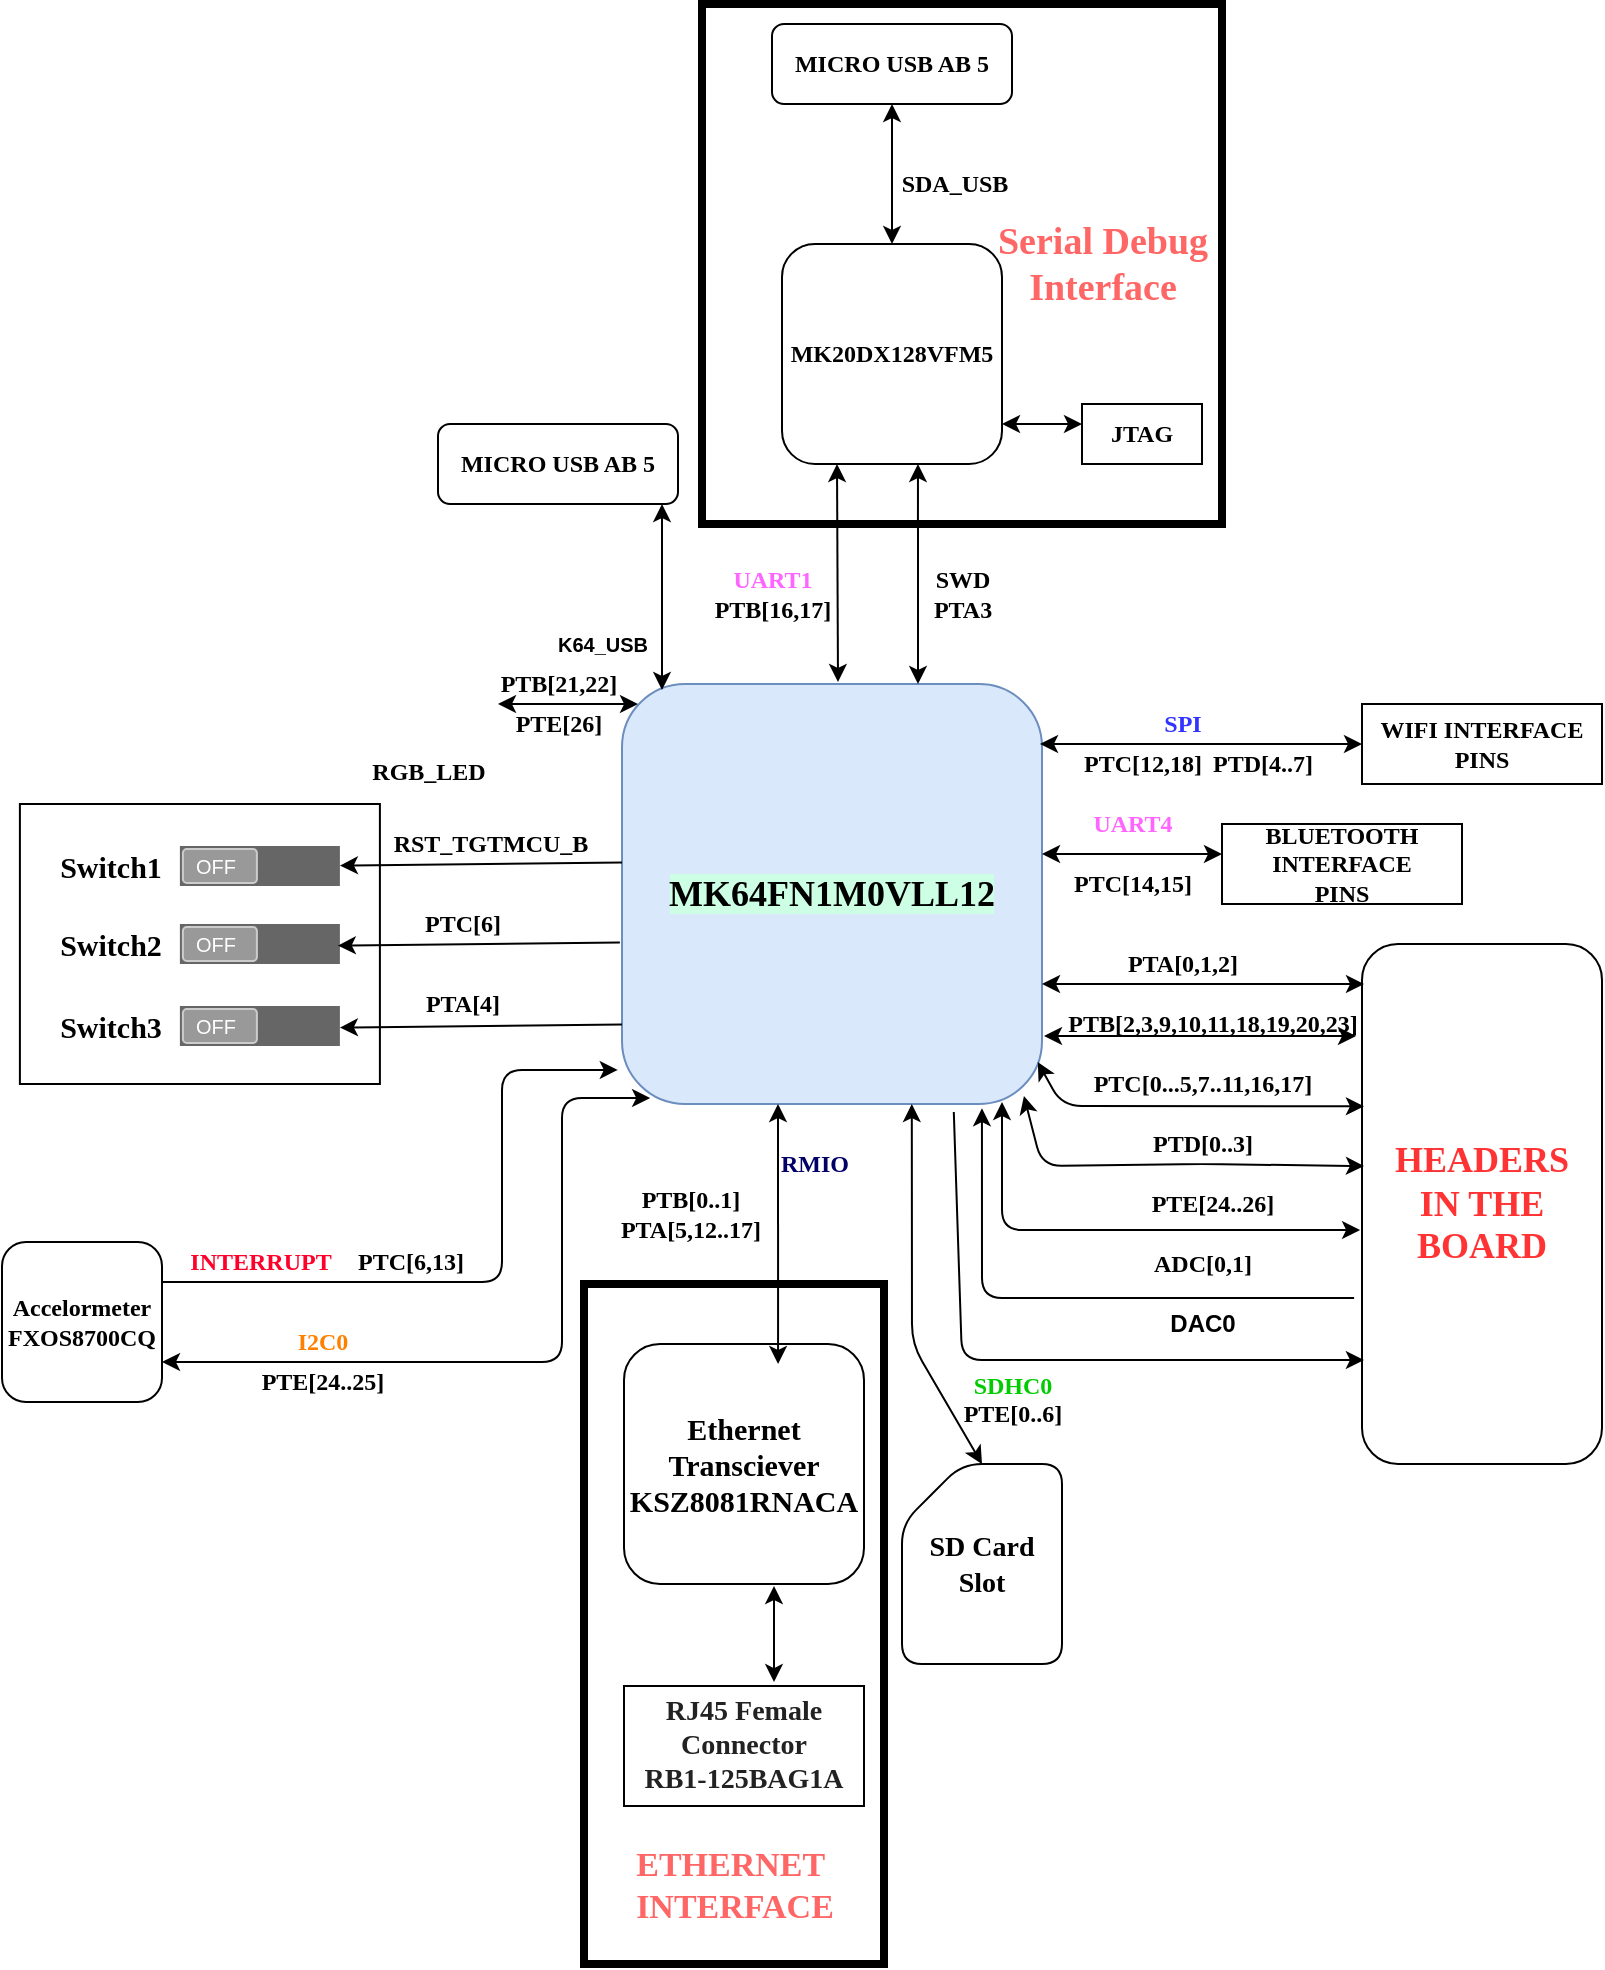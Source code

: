 <mxfile version="13.8.8" type="github">
  <diagram id="PJ2_TADi5Pd9X5yYLF05" name="Page-1">
    <mxGraphModel dx="1422" dy="1975" grid="1" gridSize="10" guides="1" tooltips="1" connect="1" arrows="1" fold="1" page="1" pageScale="1" pageWidth="827" pageHeight="1169" math="0" shadow="0">
      <root>
        <mxCell id="0" />
        <mxCell id="1" parent="0" />
        <mxCell id="9uY0sfu1-B1SOh4RdpcF-74" value="" style="rounded=0;whiteSpace=wrap;html=1;strokeWidth=1;" vertex="1" parent="1">
          <mxGeometry x="8.95" y="370" width="180" height="140" as="geometry" />
        </mxCell>
        <mxCell id="9uY0sfu1-B1SOh4RdpcF-42" value="" style="rounded=0;whiteSpace=wrap;html=1;strokeWidth=4;" vertex="1" parent="1">
          <mxGeometry x="350" y="-30" width="260" height="260" as="geometry" />
        </mxCell>
        <mxCell id="9uY0sfu1-B1SOh4RdpcF-40" value="" style="rounded=0;whiteSpace=wrap;html=1;strokeWidth=4;" vertex="1" parent="1">
          <mxGeometry x="291" y="610" width="150" height="340" as="geometry" />
        </mxCell>
        <mxCell id="9uY0sfu1-B1SOh4RdpcF-2" value="&lt;font face=&quot;Times New Roman&quot; size=&quot;1&quot;&gt;&lt;b style=&quot;font-size: 18px ; background-color: rgb(204 , 255 , 228)&quot;&gt;MK64FN1M0VLL12&lt;/b&gt;&lt;/font&gt;" style="whiteSpace=wrap;html=1;aspect=fixed;align=center;rounded=1;fillColor=#dae8fc;strokeColor=#6c8ebf;" vertex="1" parent="1">
          <mxGeometry x="310" y="310" width="210" height="210" as="geometry" />
        </mxCell>
        <mxCell id="9uY0sfu1-B1SOh4RdpcF-3" value="&lt;font face=&quot;Times New Roman&quot;&gt;&lt;b&gt;MK20DX128VFM5&lt;/b&gt;&lt;/font&gt;" style="whiteSpace=wrap;html=1;aspect=fixed;rounded=1;" vertex="1" parent="1">
          <mxGeometry x="390" y="90" width="110" height="110" as="geometry" />
        </mxCell>
        <mxCell id="9uY0sfu1-B1SOh4RdpcF-4" value="" style="endArrow=classic;startArrow=classic;html=1;entryX=0.25;entryY=1;entryDx=0;entryDy=0;" edge="1" parent="1" target="9uY0sfu1-B1SOh4RdpcF-3">
          <mxGeometry width="50" height="50" relative="1" as="geometry">
            <mxPoint x="418" y="309" as="sourcePoint" />
            <mxPoint x="440" y="280" as="targetPoint" />
          </mxGeometry>
        </mxCell>
        <mxCell id="9uY0sfu1-B1SOh4RdpcF-5" value="" style="endArrow=classic;startArrow=classic;html=1;entryX=0.618;entryY=1;entryDx=0;entryDy=0;entryPerimeter=0;" edge="1" parent="1" target="9uY0sfu1-B1SOh4RdpcF-3">
          <mxGeometry width="50" height="50" relative="1" as="geometry">
            <mxPoint x="458" y="310" as="sourcePoint" />
            <mxPoint x="460.0" y="250" as="targetPoint" />
          </mxGeometry>
        </mxCell>
        <mxCell id="9uY0sfu1-B1SOh4RdpcF-7" value="&lt;font face=&quot;Times New Roman&quot;&gt;&lt;b&gt;MICRO USB AB 5&lt;/b&gt;&lt;/font&gt;" style="rounded=1;whiteSpace=wrap;html=1;" vertex="1" parent="1">
          <mxGeometry x="385" y="-20" width="120" height="40" as="geometry" />
        </mxCell>
        <mxCell id="9uY0sfu1-B1SOh4RdpcF-8" value="" style="endArrow=classic;startArrow=classic;html=1;entryX=0.5;entryY=1;entryDx=0;entryDy=0;exitX=0.5;exitY=0;exitDx=0;exitDy=0;" edge="1" parent="1" source="9uY0sfu1-B1SOh4RdpcF-3" target="9uY0sfu1-B1SOh4RdpcF-7">
          <mxGeometry width="50" height="50" relative="1" as="geometry">
            <mxPoint x="440" y="40" as="sourcePoint" />
            <mxPoint x="439.58" y="-20" as="targetPoint" />
          </mxGeometry>
        </mxCell>
        <mxCell id="9uY0sfu1-B1SOh4RdpcF-9" value="&lt;b&gt;&lt;font face=&quot;Times New Roman&quot;&gt;Accelormeter&lt;br&gt;FXOS8700CQ&lt;/font&gt;&lt;/b&gt;" style="whiteSpace=wrap;html=1;aspect=fixed;rounded=1;" vertex="1" parent="1">
          <mxGeometry y="589" width="80" height="80" as="geometry" />
        </mxCell>
        <mxCell id="9uY0sfu1-B1SOh4RdpcF-22" value="" style="endArrow=classic;startArrow=classic;html=1;exitX=1;exitY=0.75;exitDx=0;exitDy=0;entryX=0.067;entryY=0.986;entryDx=0;entryDy=0;entryPerimeter=0;" edge="1" parent="1" source="9uY0sfu1-B1SOh4RdpcF-9" target="9uY0sfu1-B1SOh4RdpcF-2">
          <mxGeometry width="50" height="50" relative="1" as="geometry">
            <mxPoint x="230" y="699" as="sourcePoint" />
            <mxPoint x="280" y="649" as="targetPoint" />
            <Array as="points">
              <mxPoint x="280" y="649" />
              <mxPoint x="280" y="517" />
            </Array>
          </mxGeometry>
        </mxCell>
        <mxCell id="9uY0sfu1-B1SOh4RdpcF-24" value="&lt;b style=&quot;font-size: 14px&quot;&gt;&lt;font face=&quot;Times New Roman&quot; style=&quot;font-size: 14px&quot;&gt;SD Card&lt;br&gt;Slot&lt;/font&gt;&lt;/b&gt;" style="shape=card;whiteSpace=wrap;html=1;rounded=1;" vertex="1" parent="1">
          <mxGeometry x="450" y="700" width="80" height="100" as="geometry" />
        </mxCell>
        <mxCell id="9uY0sfu1-B1SOh4RdpcF-25" value="" style="endArrow=classic;startArrow=classic;html=1;exitX=0.5;exitY=0;exitDx=0;exitDy=0;exitPerimeter=0;entryX=0.69;entryY=1;entryDx=0;entryDy=0;entryPerimeter=0;" edge="1" parent="1" source="9uY0sfu1-B1SOh4RdpcF-24" target="9uY0sfu1-B1SOh4RdpcF-2">
          <mxGeometry width="50" height="50" relative="1" as="geometry">
            <mxPoint x="442" y="570" as="sourcePoint" />
            <mxPoint x="498" y="520" as="targetPoint" />
            <Array as="points">
              <mxPoint x="455" y="640" />
            </Array>
          </mxGeometry>
        </mxCell>
        <mxCell id="9uY0sfu1-B1SOh4RdpcF-26" value="&lt;b style=&quot;font-size: 15px&quot;&gt;&lt;font face=&quot;Times New Roman&quot; style=&quot;font-size: 15px&quot;&gt;Ethernet&lt;br&gt;Transciever&lt;br&gt;KSZ8081RNACA&lt;/font&gt;&lt;/b&gt;" style="whiteSpace=wrap;html=1;aspect=fixed;rounded=1;" vertex="1" parent="1">
          <mxGeometry x="311" y="640" width="120" height="120" as="geometry" />
        </mxCell>
        <mxCell id="9uY0sfu1-B1SOh4RdpcF-27" value="" style="endArrow=classic;startArrow=classic;html=1;exitX=0.642;exitY=0.083;exitDx=0;exitDy=0;exitPerimeter=0;" edge="1" parent="1" source="9uY0sfu1-B1SOh4RdpcF-26">
          <mxGeometry width="50" height="50" relative="1" as="geometry">
            <mxPoint x="388" y="569" as="sourcePoint" />
            <mxPoint x="388" y="520" as="targetPoint" />
          </mxGeometry>
        </mxCell>
        <mxCell id="9uY0sfu1-B1SOh4RdpcF-28" value="&lt;span style=&quot;color: rgb(34 , 34 , 34) ; font-weight: 700 ; text-align: left ; background-color: rgb(255 , 255 , 255)&quot;&gt;&lt;font style=&quot;font-size: 14px&quot; face=&quot;Times New Roman&quot;&gt;RJ45 Female Connector&lt;br&gt;RB1-125BAG1A&lt;/font&gt;&lt;/span&gt;" style="rounded=0;whiteSpace=wrap;html=1;" vertex="1" parent="1">
          <mxGeometry x="311" y="811" width="120" height="60" as="geometry" />
        </mxCell>
        <mxCell id="9uY0sfu1-B1SOh4RdpcF-29" value="" style="endArrow=classic;startArrow=classic;html=1;exitX=0.625;exitY=-0.033;exitDx=0;exitDy=0;exitPerimeter=0;" edge="1" parent="1" source="9uY0sfu1-B1SOh4RdpcF-28">
          <mxGeometry width="50" height="50" relative="1" as="geometry">
            <mxPoint x="381" y="809" as="sourcePoint" />
            <mxPoint x="386" y="761" as="targetPoint" />
          </mxGeometry>
        </mxCell>
        <mxCell id="9uY0sfu1-B1SOh4RdpcF-30" value="&lt;font face=&quot;Times New Roman&quot;&gt;&lt;b&gt;MICRO USB AB 5&lt;/b&gt;&lt;/font&gt;" style="rounded=1;whiteSpace=wrap;html=1;" vertex="1" parent="1">
          <mxGeometry x="218" y="180" width="120" height="40" as="geometry" />
        </mxCell>
        <mxCell id="9uY0sfu1-B1SOh4RdpcF-33" value="&lt;b&gt;&lt;font style=&quot;font-size: 10px&quot;&gt;K64_USB&lt;/font&gt;&lt;/b&gt;" style="text;html=1;align=center;verticalAlign=middle;resizable=0;points=[];autosize=1;" vertex="1" parent="1">
          <mxGeometry x="270" y="280" width="60" height="20" as="geometry" />
        </mxCell>
        <mxCell id="9uY0sfu1-B1SOh4RdpcF-34" value="&lt;b style=&quot;font-family: &amp;#34;times new roman&amp;#34;&quot;&gt;&lt;font color=&quot;#00cc00&quot;&gt;SDHC0&lt;/font&gt;&lt;/b&gt;&lt;font face=&quot;Times New Roman&quot;&gt;&lt;b&gt;&lt;br&gt;PTE[0..6]&lt;br&gt;&lt;br&gt;&lt;/b&gt;&lt;/font&gt;" style="text;html=1;align=center;verticalAlign=middle;resizable=0;points=[];autosize=1;" vertex="1" parent="1">
          <mxGeometry x="475" y="650" width="60" height="50" as="geometry" />
        </mxCell>
        <mxCell id="9uY0sfu1-B1SOh4RdpcF-36" value="&lt;b&gt;&lt;font face=&quot;Times New Roman&quot;&gt;JTAG&lt;/font&gt;&lt;/b&gt;" style="rounded=0;whiteSpace=wrap;html=1;" vertex="1" parent="1">
          <mxGeometry x="540" y="170" width="60" height="30" as="geometry" />
        </mxCell>
        <mxCell id="9uY0sfu1-B1SOh4RdpcF-37" value="" style="endArrow=classic;startArrow=classic;html=1;" edge="1" parent="1">
          <mxGeometry width="50" height="50" relative="1" as="geometry">
            <mxPoint x="500" y="180" as="sourcePoint" />
            <mxPoint x="540" y="180" as="targetPoint" />
          </mxGeometry>
        </mxCell>
        <mxCell id="9uY0sfu1-B1SOh4RdpcF-38" value="&lt;b&gt;&lt;font face=&quot;Times New Roman&quot;&gt;SDA_USB&lt;/font&gt;&lt;/b&gt;" style="text;html=1;align=center;verticalAlign=middle;resizable=0;points=[];autosize=1;" vertex="1" parent="1">
          <mxGeometry x="441" y="50" width="70" height="20" as="geometry" />
        </mxCell>
        <mxCell id="9uY0sfu1-B1SOh4RdpcF-39" value="&lt;font face=&quot;Times New Roman&quot;&gt;&lt;b&gt;PTB[0..1]&lt;br&gt;PTA[5,12..17]&lt;/b&gt;&lt;/font&gt;" style="text;html=1;align=center;verticalAlign=middle;resizable=0;points=[];autosize=1;" vertex="1" parent="1">
          <mxGeometry x="298.95" y="560" width="90" height="30" as="geometry" />
        </mxCell>
        <mxCell id="9uY0sfu1-B1SOh4RdpcF-41" value="&lt;b style=&quot;font-size: 17px&quot;&gt;&lt;font face=&quot;Times New Roman&quot; style=&quot;font-size: 17px&quot; color=&quot;#ff6666&quot;&gt;ETHERNET&amp;nbsp;&lt;br&gt;INTERFACE&lt;/font&gt;&lt;/b&gt;" style="text;html=1;align=center;verticalAlign=middle;resizable=0;points=[];autosize=1;" vertex="1" parent="1">
          <mxGeometry x="311" y="891" width="110" height="40" as="geometry" />
        </mxCell>
        <mxCell id="9uY0sfu1-B1SOh4RdpcF-43" value="&lt;b style=&quot;font-size: 19px&quot;&gt;&lt;font face=&quot;Times New Roman&quot; style=&quot;font-size: 19px&quot; color=&quot;#ff6666&quot;&gt;Serial Debug&lt;br&gt;Interface&lt;/font&gt;&lt;/b&gt;" style="text;html=1;align=center;verticalAlign=middle;resizable=0;points=[];autosize=1;" vertex="1" parent="1">
          <mxGeometry x="490" y="80" width="120" height="40" as="geometry" />
        </mxCell>
        <mxCell id="9uY0sfu1-B1SOh4RdpcF-45" value="&lt;b&gt;&lt;font face=&quot;Times New Roman&quot;&gt;PTE[24..25]&lt;/font&gt;&lt;/b&gt;" style="text;html=1;align=center;verticalAlign=middle;resizable=0;points=[];autosize=1;" vertex="1" parent="1">
          <mxGeometry x="120" y="649" width="80" height="20" as="geometry" />
        </mxCell>
        <mxCell id="9uY0sfu1-B1SOh4RdpcF-48" value="&lt;b&gt;&lt;font face=&quot;Times New Roman&quot; color=&quot;#ff8000&quot;&gt;I2C0&lt;/font&gt;&lt;/b&gt;" style="text;html=1;align=center;verticalAlign=middle;resizable=0;points=[];autosize=1;" vertex="1" parent="1">
          <mxGeometry x="140" y="629" width="40" height="20" as="geometry" />
        </mxCell>
        <mxCell id="9uY0sfu1-B1SOh4RdpcF-49" value="&lt;b&gt;&lt;font face=&quot;Times New Roman&quot;&gt;&lt;font color=&quot;#ff66ff&quot;&gt;UART1&lt;/font&gt;&lt;br&gt;PTB[16,17]&lt;/font&gt;&lt;/b&gt;" style="text;html=1;align=center;verticalAlign=middle;resizable=0;points=[];autosize=1;" vertex="1" parent="1">
          <mxGeometry x="350" y="250" width="70" height="30" as="geometry" />
        </mxCell>
        <mxCell id="9uY0sfu1-B1SOh4RdpcF-51" value="&lt;b&gt;&lt;font face=&quot;Times New Roman&quot;&gt;SWD&lt;br&gt;PTA3&lt;/font&gt;&lt;/b&gt;" style="text;html=1;align=center;verticalAlign=middle;resizable=0;points=[];autosize=1;" vertex="1" parent="1">
          <mxGeometry x="460" y="250" width="40" height="30" as="geometry" />
        </mxCell>
        <mxCell id="9uY0sfu1-B1SOh4RdpcF-52" value="&lt;font face=&quot;Times New Roman&quot;&gt;&lt;b&gt;RGB_LED&lt;/b&gt;&lt;/font&gt;" style="shape=image;html=1;verticalAlign=top;verticalLabelPosition=bottom;labelBackgroundColor=#ffffff;imageAspect=0;aspect=fixed;image=https://cdn2.iconfinder.com/data/icons/electronic-13/480/6-electronic-led-icon-2-128.png;rounded=1;strokeWidth=4;" vertex="1" parent="1">
          <mxGeometry x="188" y="290" width="50" height="50" as="geometry" />
        </mxCell>
        <mxCell id="9uY0sfu1-B1SOh4RdpcF-54" value="" style="endArrow=classic;startArrow=classic;html=1;entryX=0;entryY=0.286;entryDx=0;entryDy=0;entryPerimeter=0;" edge="1" parent="1">
          <mxGeometry width="50" height="50" relative="1" as="geometry">
            <mxPoint x="248" y="320" as="sourcePoint" />
            <mxPoint x="318" y="320.06" as="targetPoint" />
          </mxGeometry>
        </mxCell>
        <mxCell id="9uY0sfu1-B1SOh4RdpcF-57" value="&lt;font face=&quot;Times New Roman&quot;&gt;&lt;b&gt;PTB[21,22]&lt;/b&gt;&lt;/font&gt;" style="text;html=1;align=center;verticalAlign=middle;resizable=0;points=[];autosize=1;" vertex="1" parent="1">
          <mxGeometry x="243" y="300" width="70" height="20" as="geometry" />
        </mxCell>
        <mxCell id="9uY0sfu1-B1SOh4RdpcF-58" value="&lt;b&gt;&lt;font face=&quot;Times New Roman&quot;&gt;PTE[26]&lt;/font&gt;&lt;/b&gt;" style="text;html=1;align=center;verticalAlign=middle;resizable=0;points=[];autosize=1;" vertex="1" parent="1">
          <mxGeometry x="248" y="320" width="60" height="20" as="geometry" />
        </mxCell>
        <mxCell id="9uY0sfu1-B1SOh4RdpcF-59" value="&lt;font face=&quot;Times New Roman&quot;&gt;&lt;b&gt;WIFI INTERFACE&lt;br&gt;PINS&lt;/b&gt;&lt;/font&gt;" style="rounded=0;whiteSpace=wrap;html=1;strokeWidth=1;" vertex="1" parent="1">
          <mxGeometry x="680" y="320" width="120" height="40" as="geometry" />
        </mxCell>
        <mxCell id="9uY0sfu1-B1SOh4RdpcF-60" value="" style="endArrow=classic;startArrow=classic;html=1;entryX=0;entryY=0.5;entryDx=0;entryDy=0;" edge="1" parent="1" target="9uY0sfu1-B1SOh4RdpcF-59">
          <mxGeometry width="50" height="50" relative="1" as="geometry">
            <mxPoint x="519" y="340" as="sourcePoint" />
            <mxPoint x="610" y="335" as="targetPoint" />
          </mxGeometry>
        </mxCell>
        <mxCell id="9uY0sfu1-B1SOh4RdpcF-61" value="&lt;b&gt;&lt;font face=&quot;Times New Roman&quot;&gt;PTD[4..7]&lt;/font&gt;&lt;/b&gt;" style="text;html=1;align=center;verticalAlign=middle;resizable=0;points=[];autosize=1;" vertex="1" parent="1">
          <mxGeometry x="595" y="340" width="70" height="20" as="geometry" />
        </mxCell>
        <mxCell id="9uY0sfu1-B1SOh4RdpcF-62" value="&lt;b&gt;&lt;font face=&quot;Times New Roman&quot;&gt;PTC[12,18]&lt;/font&gt;&lt;/b&gt;" style="text;html=1;align=center;verticalAlign=middle;resizable=0;points=[];autosize=1;" vertex="1" parent="1">
          <mxGeometry x="535" y="340" width="70" height="20" as="geometry" />
        </mxCell>
        <mxCell id="9uY0sfu1-B1SOh4RdpcF-63" value="&lt;font face=&quot;Times New Roman&quot;&gt;&lt;b&gt;BLUETOOTH INTERFACE&lt;br&gt;PINS&lt;/b&gt;&lt;/font&gt;" style="rounded=0;whiteSpace=wrap;html=1;strokeWidth=1;" vertex="1" parent="1">
          <mxGeometry x="610" y="380" width="120" height="40" as="geometry" />
        </mxCell>
        <mxCell id="9uY0sfu1-B1SOh4RdpcF-64" value="" style="endArrow=classic;startArrow=classic;html=1;exitX=1;exitY=0.119;exitDx=0;exitDy=0;exitPerimeter=0;" edge="1" parent="1">
          <mxGeometry width="50" height="50" relative="1" as="geometry">
            <mxPoint x="520" y="394.99" as="sourcePoint" />
            <mxPoint x="610" y="395" as="targetPoint" />
          </mxGeometry>
        </mxCell>
        <mxCell id="9uY0sfu1-B1SOh4RdpcF-65" value="&lt;b&gt;&lt;font face=&quot;Times New Roman&quot; color=&quot;#ff66ff&quot;&gt;UART4&lt;/font&gt;&lt;/b&gt;" style="text;html=1;align=center;verticalAlign=middle;resizable=0;points=[];autosize=1;" vertex="1" parent="1">
          <mxGeometry x="535" y="370" width="60" height="20" as="geometry" />
        </mxCell>
        <mxCell id="9uY0sfu1-B1SOh4RdpcF-66" value="&lt;b&gt;&lt;font face=&quot;Times New Roman&quot;&gt;PTC[14,15]&lt;/font&gt;&lt;/b&gt;" style="text;html=1;align=center;verticalAlign=middle;resizable=0;points=[];autosize=1;" vertex="1" parent="1">
          <mxGeometry x="530" y="400" width="70" height="20" as="geometry" />
        </mxCell>
        <mxCell id="9uY0sfu1-B1SOh4RdpcF-67" value="&lt;b&gt;&lt;font face=&quot;Times New Roman&quot; color=&quot;#3333ff&quot;&gt;SPI&lt;/font&gt;&lt;/b&gt;" style="text;html=1;align=center;verticalAlign=middle;resizable=0;points=[];autosize=1;" vertex="1" parent="1">
          <mxGeometry x="575" y="320" width="30" height="20" as="geometry" />
        </mxCell>
        <mxCell id="9uY0sfu1-B1SOh4RdpcF-69" value="&lt;font face=&quot;Times New Roman&quot; style=&quot;font-size: 18px&quot; color=&quot;#ff3333&quot;&gt;&lt;b&gt;HEADERS&lt;br&gt;IN THE&lt;br&gt;BOARD&lt;/b&gt;&lt;/font&gt;" style="rounded=1;whiteSpace=wrap;html=1;strokeWidth=1;" vertex="1" parent="1">
          <mxGeometry x="680" y="440" width="120" height="260" as="geometry" />
        </mxCell>
        <mxCell id="9uY0sfu1-B1SOh4RdpcF-71" value="" style="endArrow=classic;startArrow=classic;html=1;" edge="1" parent="1" source="9uY0sfu1-B1SOh4RdpcF-2">
          <mxGeometry width="50" height="50" relative="1" as="geometry">
            <mxPoint x="530" y="490" as="sourcePoint" />
            <mxPoint x="681" y="460" as="targetPoint" />
            <Array as="points">
              <mxPoint x="520" y="460" />
            </Array>
          </mxGeometry>
        </mxCell>
        <mxCell id="9uY0sfu1-B1SOh4RdpcF-73" value="&lt;b&gt;&lt;font face=&quot;Times New Roman&quot;&gt;PTA[0,1,2]&lt;/font&gt;&lt;/b&gt;" style="text;html=1;align=center;verticalAlign=middle;resizable=0;points=[];autosize=1;" vertex="1" parent="1">
          <mxGeometry x="555" y="440" width="70" height="20" as="geometry" />
        </mxCell>
        <mxCell id="9uY0sfu1-B1SOh4RdpcF-77" value="" style="verticalLabelPosition=bottom;verticalAlign=top;html=1;shadow=0;dashed=0;strokeWidth=1;shape=mxgraph.android.switch_off;fillColor=#666666;rounded=1;" vertex="1" parent="1">
          <mxGeometry x="88.95" y="391" width="80" height="20" as="geometry" />
        </mxCell>
        <mxCell id="9uY0sfu1-B1SOh4RdpcF-79" value="" style="verticalLabelPosition=bottom;verticalAlign=top;html=1;shadow=0;dashed=0;strokeWidth=1;shape=mxgraph.android.switch_off;fillColor=#666666;rounded=1;" vertex="1" parent="1">
          <mxGeometry x="88.95" y="430" width="80" height="20" as="geometry" />
        </mxCell>
        <mxCell id="9uY0sfu1-B1SOh4RdpcF-80" value="" style="verticalLabelPosition=bottom;verticalAlign=top;html=1;shadow=0;dashed=0;strokeWidth=1;shape=mxgraph.android.switch_off;fillColor=#666666;rounded=1;" vertex="1" parent="1">
          <mxGeometry x="88.95" y="471" width="80" height="20" as="geometry" />
        </mxCell>
        <mxCell id="9uY0sfu1-B1SOh4RdpcF-83" value="&lt;font face=&quot;Times New Roman&quot; size=&quot;1&quot;&gt;&lt;b style=&quot;font-size: 15px&quot;&gt;Switch1&lt;/b&gt;&lt;/font&gt;" style="text;html=1;align=center;verticalAlign=middle;resizable=0;points=[];autosize=1;" vertex="1" parent="1">
          <mxGeometry x="18.95" y="391" width="70" height="20" as="geometry" />
        </mxCell>
        <mxCell id="9uY0sfu1-B1SOh4RdpcF-84" value="&lt;font face=&quot;Times New Roman&quot; size=&quot;1&quot;&gt;&lt;b style=&quot;font-size: 15px&quot;&gt;Switch2&lt;/b&gt;&lt;/font&gt;" style="text;html=1;align=center;verticalAlign=middle;resizable=0;points=[];autosize=1;" vertex="1" parent="1">
          <mxGeometry x="18.95" y="430" width="70" height="20" as="geometry" />
        </mxCell>
        <mxCell id="9uY0sfu1-B1SOh4RdpcF-86" value="&lt;font face=&quot;Times New Roman&quot; size=&quot;1&quot;&gt;&lt;b style=&quot;font-size: 15px&quot;&gt;Switch3&lt;/b&gt;&lt;/font&gt;" style="text;html=1;align=center;verticalAlign=middle;resizable=0;points=[];autosize=1;" vertex="1" parent="1">
          <mxGeometry x="18.95" y="471" width="70" height="20" as="geometry" />
        </mxCell>
        <mxCell id="9uY0sfu1-B1SOh4RdpcF-87" value="" style="endArrow=none;startArrow=classic;html=1;entryX=0.005;entryY=0.662;entryDx=0;entryDy=0;entryPerimeter=0;endFill=0;" edge="1" parent="1">
          <mxGeometry width="50" height="50" relative="1" as="geometry">
            <mxPoint x="168.95" y="400.773" as="sourcePoint" />
            <mxPoint x="310.0" y="399.23" as="targetPoint" />
          </mxGeometry>
        </mxCell>
        <mxCell id="9uY0sfu1-B1SOh4RdpcF-88" value="" style="endArrow=none;startArrow=classic;html=1;entryX=0.005;entryY=0.662;entryDx=0;entryDy=0;entryPerimeter=0;endFill=0;" edge="1" parent="1">
          <mxGeometry width="50" height="50" relative="1" as="geometry">
            <mxPoint x="167.9" y="440.77" as="sourcePoint" />
            <mxPoint x="308.95" y="439.227" as="targetPoint" />
          </mxGeometry>
        </mxCell>
        <mxCell id="9uY0sfu1-B1SOh4RdpcF-89" value="" style="endArrow=none;startArrow=classic;html=1;entryX=0.005;entryY=0.662;entryDx=0;entryDy=0;entryPerimeter=0;endFill=0;" edge="1" parent="1">
          <mxGeometry width="50" height="50" relative="1" as="geometry">
            <mxPoint x="168.95" y="481.77" as="sourcePoint" />
            <mxPoint x="310.0" y="480.227" as="targetPoint" />
          </mxGeometry>
        </mxCell>
        <mxCell id="9uY0sfu1-B1SOh4RdpcF-90" value="&lt;font face=&quot;Times New Roman&quot;&gt;&lt;b&gt;PTA[4]&lt;/b&gt;&lt;/font&gt;" style="text;html=1;align=center;verticalAlign=middle;resizable=0;points=[];autosize=1;" vertex="1" parent="1">
          <mxGeometry x="205" y="460" width="50" height="20" as="geometry" />
        </mxCell>
        <mxCell id="9uY0sfu1-B1SOh4RdpcF-91" value="&lt;font face=&quot;Times New Roman&quot;&gt;&lt;b&gt;PTC[6]&lt;/b&gt;&lt;/font&gt;" style="text;html=1;align=center;verticalAlign=middle;resizable=0;points=[];autosize=1;" vertex="1" parent="1">
          <mxGeometry x="205" y="420" width="50" height="20" as="geometry" />
        </mxCell>
        <mxCell id="9uY0sfu1-B1SOh4RdpcF-93" value="&lt;b&gt;&lt;font face=&quot;Times New Roman&quot;&gt;RST_TGTMCU_B&lt;/font&gt;&lt;/b&gt;" style="text;html=1;align=center;verticalAlign=middle;resizable=0;points=[];autosize=1;" vertex="1" parent="1">
          <mxGeometry x="188.95" y="380" width="110" height="20" as="geometry" />
        </mxCell>
        <mxCell id="9uY0sfu1-B1SOh4RdpcF-94" value="" style="endArrow=classic;startArrow=classic;html=1;" edge="1" parent="1">
          <mxGeometry width="50" height="50" relative="1" as="geometry">
            <mxPoint x="330" y="313" as="sourcePoint" />
            <mxPoint x="330" y="220" as="targetPoint" />
          </mxGeometry>
        </mxCell>
        <mxCell id="9uY0sfu1-B1SOh4RdpcF-95" style="edgeStyle=orthogonalEdgeStyle;rounded=0;orthogonalLoop=1;jettySize=auto;html=1;exitX=0.5;exitY=1;exitDx=0;exitDy=0;endArrow=none;endFill=0;" edge="1" parent="1" source="9uY0sfu1-B1SOh4RdpcF-30" target="9uY0sfu1-B1SOh4RdpcF-30">
          <mxGeometry relative="1" as="geometry" />
        </mxCell>
        <mxCell id="9uY0sfu1-B1SOh4RdpcF-96" value="&lt;b&gt;&lt;font face=&quot;Times New Roman&quot; color=&quot;#000066&quot;&gt;RMIO&lt;/font&gt;&lt;/b&gt;" style="text;html=1;align=center;verticalAlign=middle;resizable=0;points=[];autosize=1;" vertex="1" parent="1">
          <mxGeometry x="381" y="540" width="50" height="20" as="geometry" />
        </mxCell>
        <mxCell id="9uY0sfu1-B1SOh4RdpcF-97" value="" style="endArrow=classic;html=1;entryX=-0.01;entryY=0.919;entryDx=0;entryDy=0;entryPerimeter=0;exitX=1;exitY=0.25;exitDx=0;exitDy=0;" edge="1" parent="1" source="9uY0sfu1-B1SOh4RdpcF-9" target="9uY0sfu1-B1SOh4RdpcF-2">
          <mxGeometry width="50" height="50" relative="1" as="geometry">
            <mxPoint x="80" y="625" as="sourcePoint" />
            <mxPoint x="260" y="500" as="targetPoint" />
            <Array as="points">
              <mxPoint x="250" y="609" />
              <mxPoint x="250" y="503" />
            </Array>
          </mxGeometry>
        </mxCell>
        <mxCell id="9uY0sfu1-B1SOh4RdpcF-98" value="&lt;font face=&quot;Times New Roman&quot; color=&quot;#ff002b&quot;&gt;&lt;b&gt;INTERRUPT&lt;/b&gt;&lt;/font&gt;" style="text;html=1;align=center;verticalAlign=middle;resizable=0;points=[];autosize=1;" vertex="1" parent="1">
          <mxGeometry x="83.95" y="589" width="90" height="20" as="geometry" />
        </mxCell>
        <mxCell id="9uY0sfu1-B1SOh4RdpcF-100" value="&lt;b&gt;&lt;font face=&quot;Times New Roman&quot;&gt;PTC[6,13]&lt;/font&gt;&lt;/b&gt;" style="text;html=1;align=center;verticalAlign=middle;resizable=0;points=[];autosize=1;" vertex="1" parent="1">
          <mxGeometry x="168.95" y="589" width="70" height="20" as="geometry" />
        </mxCell>
        <mxCell id="9uY0sfu1-B1SOh4RdpcF-101" value="" style="endArrow=classic;startArrow=classic;html=1;entryX=-0.025;entryY=0.177;entryDx=0;entryDy=0;entryPerimeter=0;" edge="1" parent="1" target="9uY0sfu1-B1SOh4RdpcF-69">
          <mxGeometry width="50" height="50" relative="1" as="geometry">
            <mxPoint x="521" y="486" as="sourcePoint" />
            <mxPoint x="580" y="480" as="targetPoint" />
          </mxGeometry>
        </mxCell>
        <mxCell id="9uY0sfu1-B1SOh4RdpcF-102" value="&lt;b&gt;&lt;font face=&quot;Times New Roman&quot;&gt;PTB[2,3,9,10,11,18,19,20,23]&lt;/font&gt;&lt;/b&gt;" style="text;html=1;align=center;verticalAlign=middle;resizable=0;points=[];autosize=1;" vertex="1" parent="1">
          <mxGeometry x="525" y="470" width="160" height="20" as="geometry" />
        </mxCell>
        <mxCell id="9uY0sfu1-B1SOh4RdpcF-103" value="" style="endArrow=classic;startArrow=classic;html=1;exitX=0.99;exitY=0.9;exitDx=0;exitDy=0;exitPerimeter=0;entryX=0.008;entryY=0.312;entryDx=0;entryDy=0;entryPerimeter=0;" edge="1" parent="1" source="9uY0sfu1-B1SOh4RdpcF-2" target="9uY0sfu1-B1SOh4RdpcF-69">
          <mxGeometry width="50" height="50" relative="1" as="geometry">
            <mxPoint x="565" y="589" as="sourcePoint" />
            <mxPoint x="615" y="539" as="targetPoint" />
            <Array as="points">
              <mxPoint x="530" y="521" />
            </Array>
          </mxGeometry>
        </mxCell>
        <mxCell id="9uY0sfu1-B1SOh4RdpcF-104" value="&lt;p&gt;&lt;b&gt;&lt;font face=&quot;Times New Roman&quot;&gt;PTC[0...5,7..11,16,17]&lt;/font&gt;&lt;/b&gt;&lt;/p&gt;" style="text;html=1;align=center;verticalAlign=middle;resizable=0;points=[];autosize=1;" vertex="1" parent="1">
          <mxGeometry x="540" y="490" width="120" height="40" as="geometry" />
        </mxCell>
        <mxCell id="9uY0sfu1-B1SOh4RdpcF-105" value="" style="endArrow=classic;startArrow=classic;html=1;exitX=0.957;exitY=0.981;exitDx=0;exitDy=0;exitPerimeter=0;entryX=0.008;entryY=0.427;entryDx=0;entryDy=0;entryPerimeter=0;" edge="1" parent="1" source="9uY0sfu1-B1SOh4RdpcF-2" target="9uY0sfu1-B1SOh4RdpcF-69">
          <mxGeometry width="50" height="50" relative="1" as="geometry">
            <mxPoint x="565" y="610" as="sourcePoint" />
            <mxPoint x="615" y="560" as="targetPoint" />
            <Array as="points">
              <mxPoint x="520" y="551" />
              <mxPoint x="600" y="550" />
            </Array>
          </mxGeometry>
        </mxCell>
        <mxCell id="9uY0sfu1-B1SOh4RdpcF-106" value="&lt;b&gt;&lt;font face=&quot;Times New Roman&quot;&gt;PTD[0..3]&lt;/font&gt;&lt;/b&gt;" style="text;html=1;align=center;verticalAlign=middle;resizable=0;points=[];autosize=1;" vertex="1" parent="1">
          <mxGeometry x="565" y="530" width="70" height="20" as="geometry" />
        </mxCell>
        <mxCell id="9uY0sfu1-B1SOh4RdpcF-107" value="" style="endArrow=classic;startArrow=classic;html=1;entryX=-0.008;entryY=0.55;entryDx=0;entryDy=0;entryPerimeter=0;" edge="1" parent="1" target="9uY0sfu1-B1SOh4RdpcF-69">
          <mxGeometry width="50" height="50" relative="1" as="geometry">
            <mxPoint x="500" y="519" as="sourcePoint" />
            <mxPoint x="645" y="599" as="targetPoint" />
            <Array as="points">
              <mxPoint x="500" y="583" />
            </Array>
          </mxGeometry>
        </mxCell>
        <mxCell id="9uY0sfu1-B1SOh4RdpcF-109" value="&lt;b&gt;&lt;font face=&quot;Times New Roman&quot;&gt;PTE[24..26]&lt;/font&gt;&lt;/b&gt;" style="text;html=1;align=center;verticalAlign=middle;resizable=0;points=[];autosize=1;" vertex="1" parent="1">
          <mxGeometry x="565" y="560" width="80" height="20" as="geometry" />
        </mxCell>
        <mxCell id="9uY0sfu1-B1SOh4RdpcF-110" value="" style="endArrow=none;startArrow=classic;html=1;entryX=-0.033;entryY=0.681;entryDx=0;entryDy=0;entryPerimeter=0;exitX=0.857;exitY=1.01;exitDx=0;exitDy=0;exitPerimeter=0;endFill=0;" edge="1" parent="1" source="9uY0sfu1-B1SOh4RdpcF-2" target="9uY0sfu1-B1SOh4RdpcF-69">
          <mxGeometry width="50" height="50" relative="1" as="geometry">
            <mxPoint x="480" y="590" as="sourcePoint" />
            <mxPoint x="605" y="599" as="targetPoint" />
            <Array as="points">
              <mxPoint x="490" y="617" />
            </Array>
          </mxGeometry>
        </mxCell>
        <mxCell id="9uY0sfu1-B1SOh4RdpcF-111" value="&lt;b&gt;&lt;font face=&quot;Times New Roman&quot;&gt;ADC[0,1]&lt;/font&gt;&lt;/b&gt;" style="text;html=1;align=center;verticalAlign=middle;resizable=0;points=[];autosize=1;" vertex="1" parent="1">
          <mxGeometry x="570" y="590" width="60" height="20" as="geometry" />
        </mxCell>
        <mxCell id="9uY0sfu1-B1SOh4RdpcF-112" value="" style="endArrow=classic;html=1;entryX=0.008;entryY=0.8;entryDx=0;entryDy=0;entryPerimeter=0;exitX=0.79;exitY=1.019;exitDx=0;exitDy=0;exitPerimeter=0;" edge="1" parent="1" source="9uY0sfu1-B1SOh4RdpcF-2" target="9uY0sfu1-B1SOh4RdpcF-69">
          <mxGeometry width="50" height="50" relative="1" as="geometry">
            <mxPoint x="470" y="570" as="sourcePoint" />
            <mxPoint x="440" y="580" as="targetPoint" />
            <Array as="points">
              <mxPoint x="480" y="648" />
            </Array>
          </mxGeometry>
        </mxCell>
        <mxCell id="9uY0sfu1-B1SOh4RdpcF-113" value="&lt;b&gt;DAC0&lt;/b&gt;" style="text;html=1;align=center;verticalAlign=middle;resizable=0;points=[];autosize=1;" vertex="1" parent="1">
          <mxGeometry x="575" y="620" width="50" height="20" as="geometry" />
        </mxCell>
      </root>
    </mxGraphModel>
  </diagram>
</mxfile>

